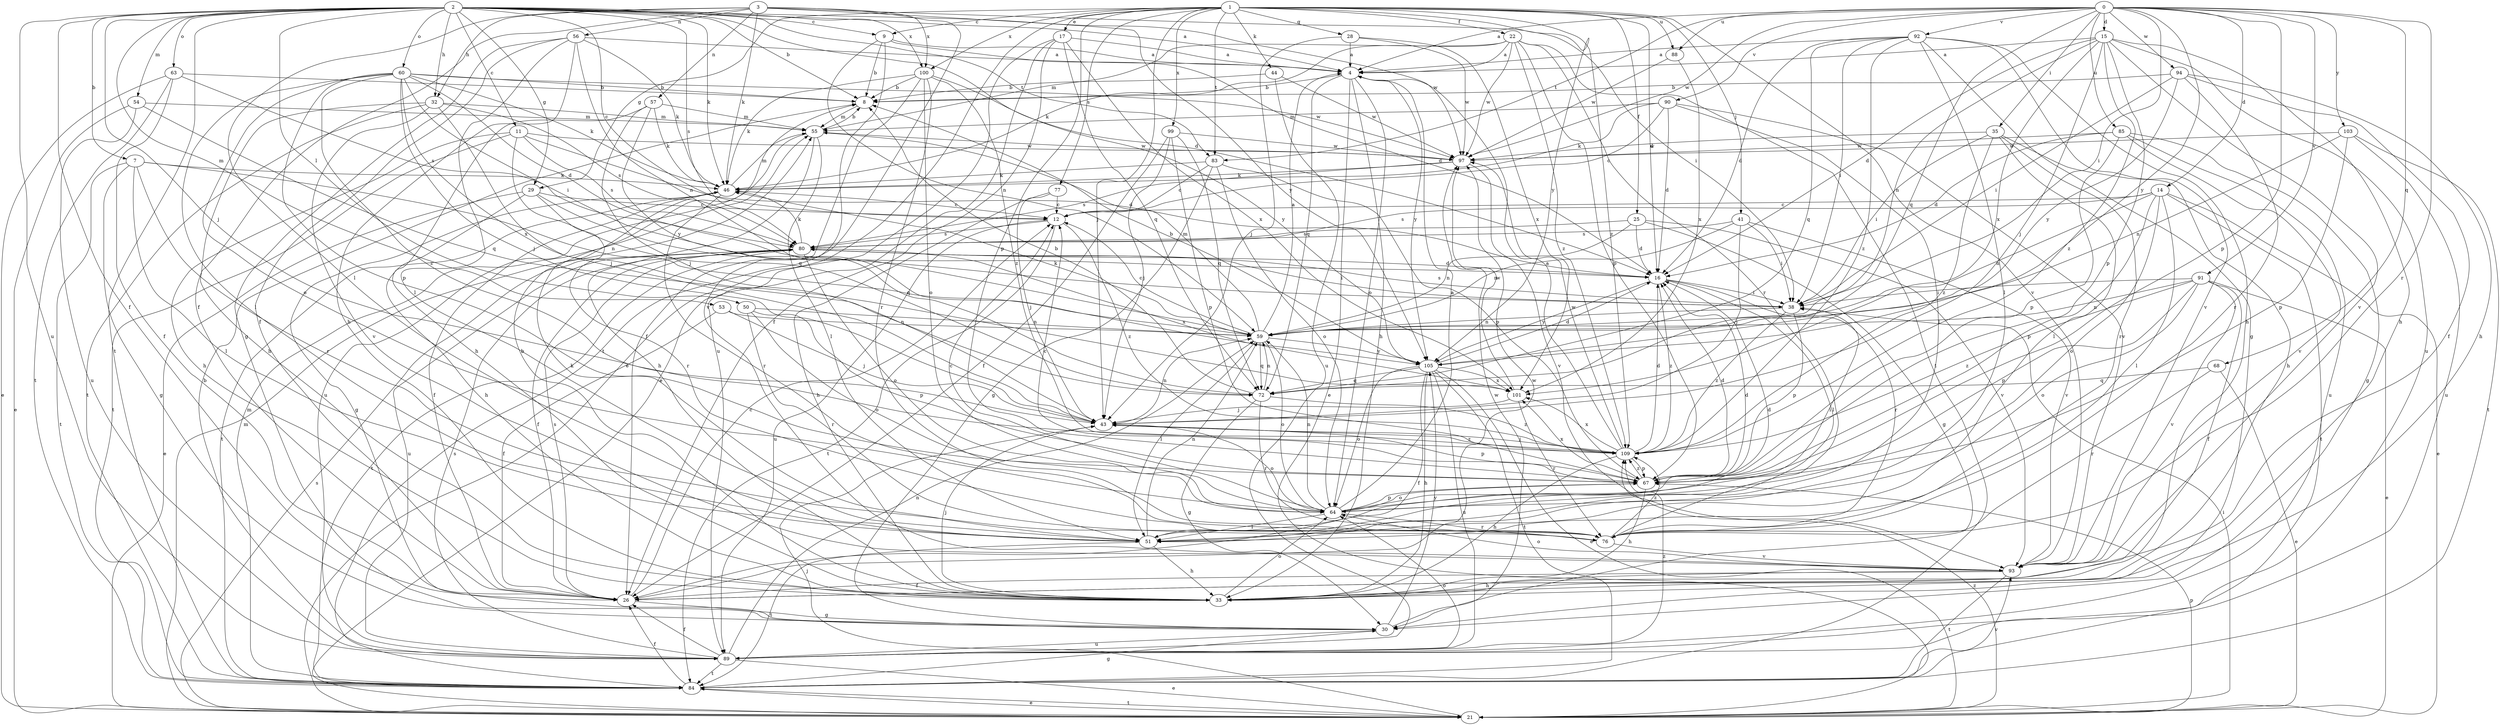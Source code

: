 strict digraph  {
0;
1;
2;
3;
4;
7;
8;
9;
11;
12;
14;
15;
16;
17;
21;
22;
25;
26;
28;
29;
30;
32;
33;
35;
38;
41;
43;
44;
46;
50;
51;
53;
54;
55;
56;
57;
59;
60;
63;
64;
67;
68;
72;
76;
77;
80;
83;
84;
85;
88;
89;
90;
91;
92;
93;
94;
97;
99;
100;
101;
103;
105;
109;
0 -> 4  [label=a];
0 -> 14  [label=d];
0 -> 15  [label=d];
0 -> 35  [label=i];
0 -> 38  [label=i];
0 -> 67  [label=p];
0 -> 68  [label=q];
0 -> 72  [label=q];
0 -> 76  [label=r];
0 -> 83  [label=t];
0 -> 85  [label=u];
0 -> 88  [label=u];
0 -> 90  [label=v];
0 -> 91  [label=v];
0 -> 92  [label=v];
0 -> 94  [label=w];
0 -> 97  [label=w];
0 -> 103  [label=y];
0 -> 105  [label=y];
1 -> 9  [label=c];
1 -> 16  [label=d];
1 -> 17  [label=e];
1 -> 21  [label=e];
1 -> 22  [label=f];
1 -> 25  [label=f];
1 -> 28  [label=g];
1 -> 29  [label=g];
1 -> 41  [label=j];
1 -> 43  [label=j];
1 -> 44  [label=k];
1 -> 67  [label=p];
1 -> 77  [label=s];
1 -> 83  [label=t];
1 -> 88  [label=u];
1 -> 93  [label=v];
1 -> 99  [label=x];
1 -> 100  [label=x];
1 -> 105  [label=y];
1 -> 109  [label=z];
2 -> 4  [label=a];
2 -> 7  [label=b];
2 -> 8  [label=b];
2 -> 9  [label=c];
2 -> 11  [label=c];
2 -> 12  [label=c];
2 -> 16  [label=d];
2 -> 26  [label=f];
2 -> 29  [label=g];
2 -> 32  [label=h];
2 -> 43  [label=j];
2 -> 46  [label=k];
2 -> 50  [label=l];
2 -> 53  [label=m];
2 -> 54  [label=m];
2 -> 60  [label=o];
2 -> 63  [label=o];
2 -> 80  [label=s];
2 -> 83  [label=t];
2 -> 84  [label=t];
2 -> 89  [label=u];
2 -> 97  [label=w];
2 -> 100  [label=x];
3 -> 26  [label=f];
3 -> 32  [label=h];
3 -> 38  [label=i];
3 -> 46  [label=k];
3 -> 51  [label=l];
3 -> 56  [label=n];
3 -> 57  [label=n];
3 -> 84  [label=t];
3 -> 100  [label=x];
3 -> 105  [label=y];
4 -> 8  [label=b];
4 -> 21  [label=e];
4 -> 33  [label=h];
4 -> 64  [label=o];
4 -> 72  [label=q];
4 -> 105  [label=y];
7 -> 30  [label=g];
7 -> 46  [label=k];
7 -> 51  [label=l];
7 -> 59  [label=n];
7 -> 76  [label=r];
7 -> 84  [label=t];
8 -> 55  [label=m];
9 -> 4  [label=a];
9 -> 8  [label=b];
9 -> 16  [label=d];
9 -> 59  [label=n];
9 -> 93  [label=v];
11 -> 16  [label=d];
11 -> 33  [label=h];
11 -> 72  [label=q];
11 -> 80  [label=s];
11 -> 84  [label=t];
11 -> 97  [label=w];
12 -> 80  [label=s];
12 -> 84  [label=t];
12 -> 89  [label=u];
12 -> 109  [label=z];
14 -> 12  [label=c];
14 -> 21  [label=e];
14 -> 51  [label=l];
14 -> 59  [label=n];
14 -> 64  [label=o];
14 -> 67  [label=p];
14 -> 80  [label=s];
14 -> 84  [label=t];
15 -> 4  [label=a];
15 -> 16  [label=d];
15 -> 33  [label=h];
15 -> 43  [label=j];
15 -> 59  [label=n];
15 -> 67  [label=p];
15 -> 89  [label=u];
15 -> 93  [label=v];
15 -> 101  [label=x];
15 -> 109  [label=z];
16 -> 38  [label=i];
16 -> 51  [label=l];
16 -> 76  [label=r];
16 -> 105  [label=y];
16 -> 109  [label=z];
17 -> 4  [label=a];
17 -> 21  [label=e];
17 -> 26  [label=f];
17 -> 72  [label=q];
17 -> 89  [label=u];
17 -> 101  [label=x];
21 -> 38  [label=i];
21 -> 43  [label=j];
21 -> 55  [label=m];
21 -> 67  [label=p];
21 -> 80  [label=s];
21 -> 84  [label=t];
21 -> 109  [label=z];
22 -> 4  [label=a];
22 -> 46  [label=k];
22 -> 55  [label=m];
22 -> 67  [label=p];
22 -> 76  [label=r];
22 -> 84  [label=t];
22 -> 97  [label=w];
22 -> 109  [label=z];
25 -> 16  [label=d];
25 -> 30  [label=g];
25 -> 59  [label=n];
25 -> 80  [label=s];
25 -> 93  [label=v];
26 -> 12  [label=c];
26 -> 30  [label=g];
26 -> 80  [label=s];
26 -> 97  [label=w];
28 -> 4  [label=a];
28 -> 43  [label=j];
28 -> 97  [label=w];
28 -> 101  [label=x];
29 -> 12  [label=c];
29 -> 21  [label=e];
29 -> 33  [label=h];
29 -> 72  [label=q];
29 -> 76  [label=r];
30 -> 89  [label=u];
30 -> 97  [label=w];
30 -> 105  [label=y];
32 -> 33  [label=h];
32 -> 43  [label=j];
32 -> 55  [label=m];
32 -> 80  [label=s];
32 -> 84  [label=t];
32 -> 93  [label=v];
33 -> 8  [label=b];
33 -> 43  [label=j];
33 -> 64  [label=o];
35 -> 33  [label=h];
35 -> 38  [label=i];
35 -> 51  [label=l];
35 -> 76  [label=r];
35 -> 97  [label=w];
35 -> 109  [label=z];
38 -> 59  [label=n];
38 -> 67  [label=p];
38 -> 80  [label=s];
38 -> 109  [label=z];
41 -> 38  [label=i];
41 -> 43  [label=j];
41 -> 59  [label=n];
41 -> 80  [label=s];
41 -> 93  [label=v];
43 -> 59  [label=n];
43 -> 64  [label=o];
43 -> 67  [label=p];
43 -> 109  [label=z];
44 -> 8  [label=b];
44 -> 89  [label=u];
44 -> 97  [label=w];
46 -> 12  [label=c];
46 -> 26  [label=f];
46 -> 30  [label=g];
46 -> 55  [label=m];
46 -> 76  [label=r];
46 -> 84  [label=t];
50 -> 59  [label=n];
50 -> 64  [label=o];
50 -> 67  [label=p];
50 -> 76  [label=r];
51 -> 16  [label=d];
51 -> 33  [label=h];
51 -> 46  [label=k];
51 -> 59  [label=n];
51 -> 84  [label=t];
53 -> 26  [label=f];
53 -> 43  [label=j];
53 -> 59  [label=n];
54 -> 21  [label=e];
54 -> 55  [label=m];
54 -> 72  [label=q];
54 -> 89  [label=u];
55 -> 8  [label=b];
55 -> 33  [label=h];
55 -> 51  [label=l];
55 -> 89  [label=u];
55 -> 97  [label=w];
56 -> 4  [label=a];
56 -> 26  [label=f];
56 -> 30  [label=g];
56 -> 33  [label=h];
56 -> 46  [label=k];
56 -> 51  [label=l];
56 -> 59  [label=n];
57 -> 33  [label=h];
57 -> 43  [label=j];
57 -> 46  [label=k];
57 -> 55  [label=m];
57 -> 105  [label=y];
59 -> 4  [label=a];
59 -> 12  [label=c];
59 -> 46  [label=k];
59 -> 51  [label=l];
59 -> 55  [label=m];
59 -> 64  [label=o];
59 -> 72  [label=q];
59 -> 105  [label=y];
60 -> 8  [label=b];
60 -> 16  [label=d];
60 -> 38  [label=i];
60 -> 43  [label=j];
60 -> 46  [label=k];
60 -> 51  [label=l];
60 -> 64  [label=o];
60 -> 67  [label=p];
60 -> 97  [label=w];
60 -> 101  [label=x];
60 -> 109  [label=z];
63 -> 8  [label=b];
63 -> 21  [label=e];
63 -> 26  [label=f];
63 -> 80  [label=s];
63 -> 84  [label=t];
64 -> 4  [label=a];
64 -> 12  [label=c];
64 -> 16  [label=d];
64 -> 38  [label=i];
64 -> 51  [label=l];
64 -> 59  [label=n];
64 -> 67  [label=p];
64 -> 76  [label=r];
67 -> 12  [label=c];
67 -> 16  [label=d];
67 -> 33  [label=h];
67 -> 64  [label=o];
67 -> 101  [label=x];
67 -> 109  [label=z];
68 -> 21  [label=e];
68 -> 72  [label=q];
68 -> 76  [label=r];
72 -> 8  [label=b];
72 -> 30  [label=g];
72 -> 59  [label=n];
72 -> 76  [label=r];
72 -> 109  [label=z];
76 -> 93  [label=v];
76 -> 109  [label=z];
77 -> 12  [label=c];
77 -> 33  [label=h];
77 -> 43  [label=j];
80 -> 16  [label=d];
80 -> 26  [label=f];
80 -> 38  [label=i];
80 -> 46  [label=k];
80 -> 64  [label=o];
80 -> 84  [label=t];
80 -> 89  [label=u];
80 -> 101  [label=x];
83 -> 12  [label=c];
83 -> 30  [label=g];
83 -> 46  [label=k];
83 -> 64  [label=o];
83 -> 67  [label=p];
84 -> 21  [label=e];
84 -> 26  [label=f];
84 -> 30  [label=g];
84 -> 55  [label=m];
84 -> 93  [label=v];
85 -> 16  [label=d];
85 -> 30  [label=g];
85 -> 67  [label=p];
85 -> 89  [label=u];
85 -> 93  [label=v];
85 -> 97  [label=w];
88 -> 97  [label=w];
88 -> 101  [label=x];
89 -> 8  [label=b];
89 -> 21  [label=e];
89 -> 26  [label=f];
89 -> 59  [label=n];
89 -> 64  [label=o];
89 -> 80  [label=s];
89 -> 84  [label=t];
89 -> 109  [label=z];
90 -> 12  [label=c];
90 -> 16  [label=d];
90 -> 46  [label=k];
90 -> 51  [label=l];
90 -> 55  [label=m];
90 -> 93  [label=v];
91 -> 21  [label=e];
91 -> 26  [label=f];
91 -> 38  [label=i];
91 -> 59  [label=n];
91 -> 64  [label=o];
91 -> 67  [label=p];
91 -> 93  [label=v];
91 -> 109  [label=z];
92 -> 4  [label=a];
92 -> 16  [label=d];
92 -> 30  [label=g];
92 -> 33  [label=h];
92 -> 38  [label=i];
92 -> 51  [label=l];
92 -> 72  [label=q];
92 -> 93  [label=v];
92 -> 109  [label=z];
93 -> 26  [label=f];
93 -> 33  [label=h];
93 -> 64  [label=o];
93 -> 84  [label=t];
94 -> 8  [label=b];
94 -> 26  [label=f];
94 -> 33  [label=h];
94 -> 38  [label=i];
94 -> 76  [label=r];
94 -> 105  [label=y];
97 -> 46  [label=k];
97 -> 80  [label=s];
97 -> 93  [label=v];
99 -> 26  [label=f];
99 -> 43  [label=j];
99 -> 67  [label=p];
99 -> 72  [label=q];
99 -> 97  [label=w];
100 -> 8  [label=b];
100 -> 26  [label=f];
100 -> 46  [label=k];
100 -> 64  [label=o];
100 -> 76  [label=r];
100 -> 105  [label=y];
100 -> 109  [label=z];
101 -> 43  [label=j];
101 -> 76  [label=r];
101 -> 97  [label=w];
103 -> 59  [label=n];
103 -> 67  [label=p];
103 -> 84  [label=t];
103 -> 89  [label=u];
103 -> 97  [label=w];
105 -> 8  [label=b];
105 -> 16  [label=d];
105 -> 21  [label=e];
105 -> 26  [label=f];
105 -> 33  [label=h];
105 -> 64  [label=o];
105 -> 72  [label=q];
105 -> 84  [label=t];
105 -> 89  [label=u];
105 -> 101  [label=x];
109 -> 4  [label=a];
109 -> 16  [label=d];
109 -> 33  [label=h];
109 -> 43  [label=j];
109 -> 67  [label=p];
109 -> 97  [label=w];
109 -> 101  [label=x];
}
